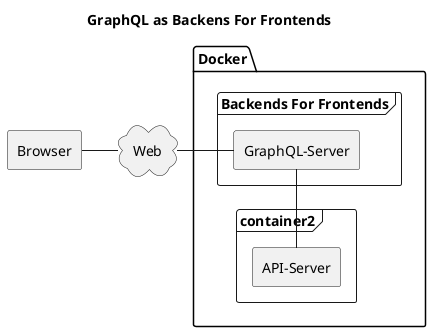 @startuml architecture
    title GraphQL as Backens For Frontends

    agent browser[
        Browser
    ]

    package Docker{
        frame "Backends For Frontends"{
            agent graphql[
                GraphQL-Server
            ]
        }

        frame "container2"{
            agent nodejs[
                API-Server
            ]
        }
    }

    cloud web [
        Web
    ]

    browser -r- web
    web -r- graphql
    graphql -- nodejs

@enduml